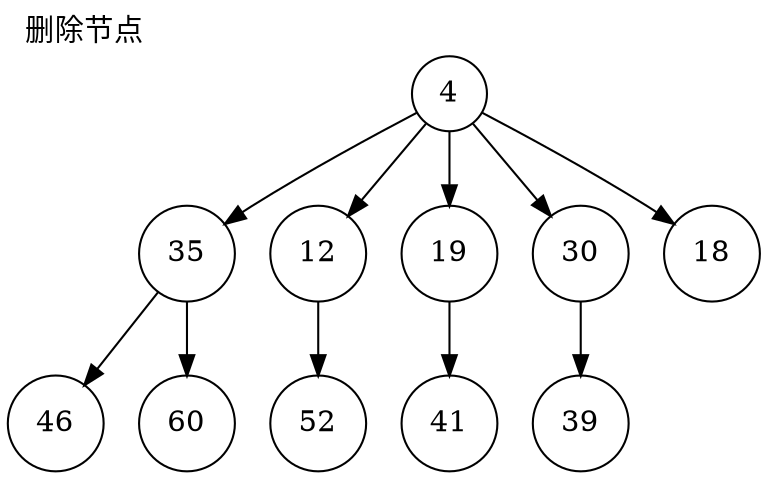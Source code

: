 digraph g{
node[shape=circle];
label="删除节点";
labeljust=l;
labelloc=t;
n303[label=4];
n304[label=35];
n303->n304;
n305[label=12];
n303->n305;
n306[label=19];
n303->n306;
n307[label=30];
n303->n307;
n308[label=18];
n303->n308;
n309[label=39];
n307->n309;
n310[label=41];
n306->n310;
n311[label=52];
n305->n311;
n312[label=46];
n304->n312;
n313[label=60];
n304->n313;
}

